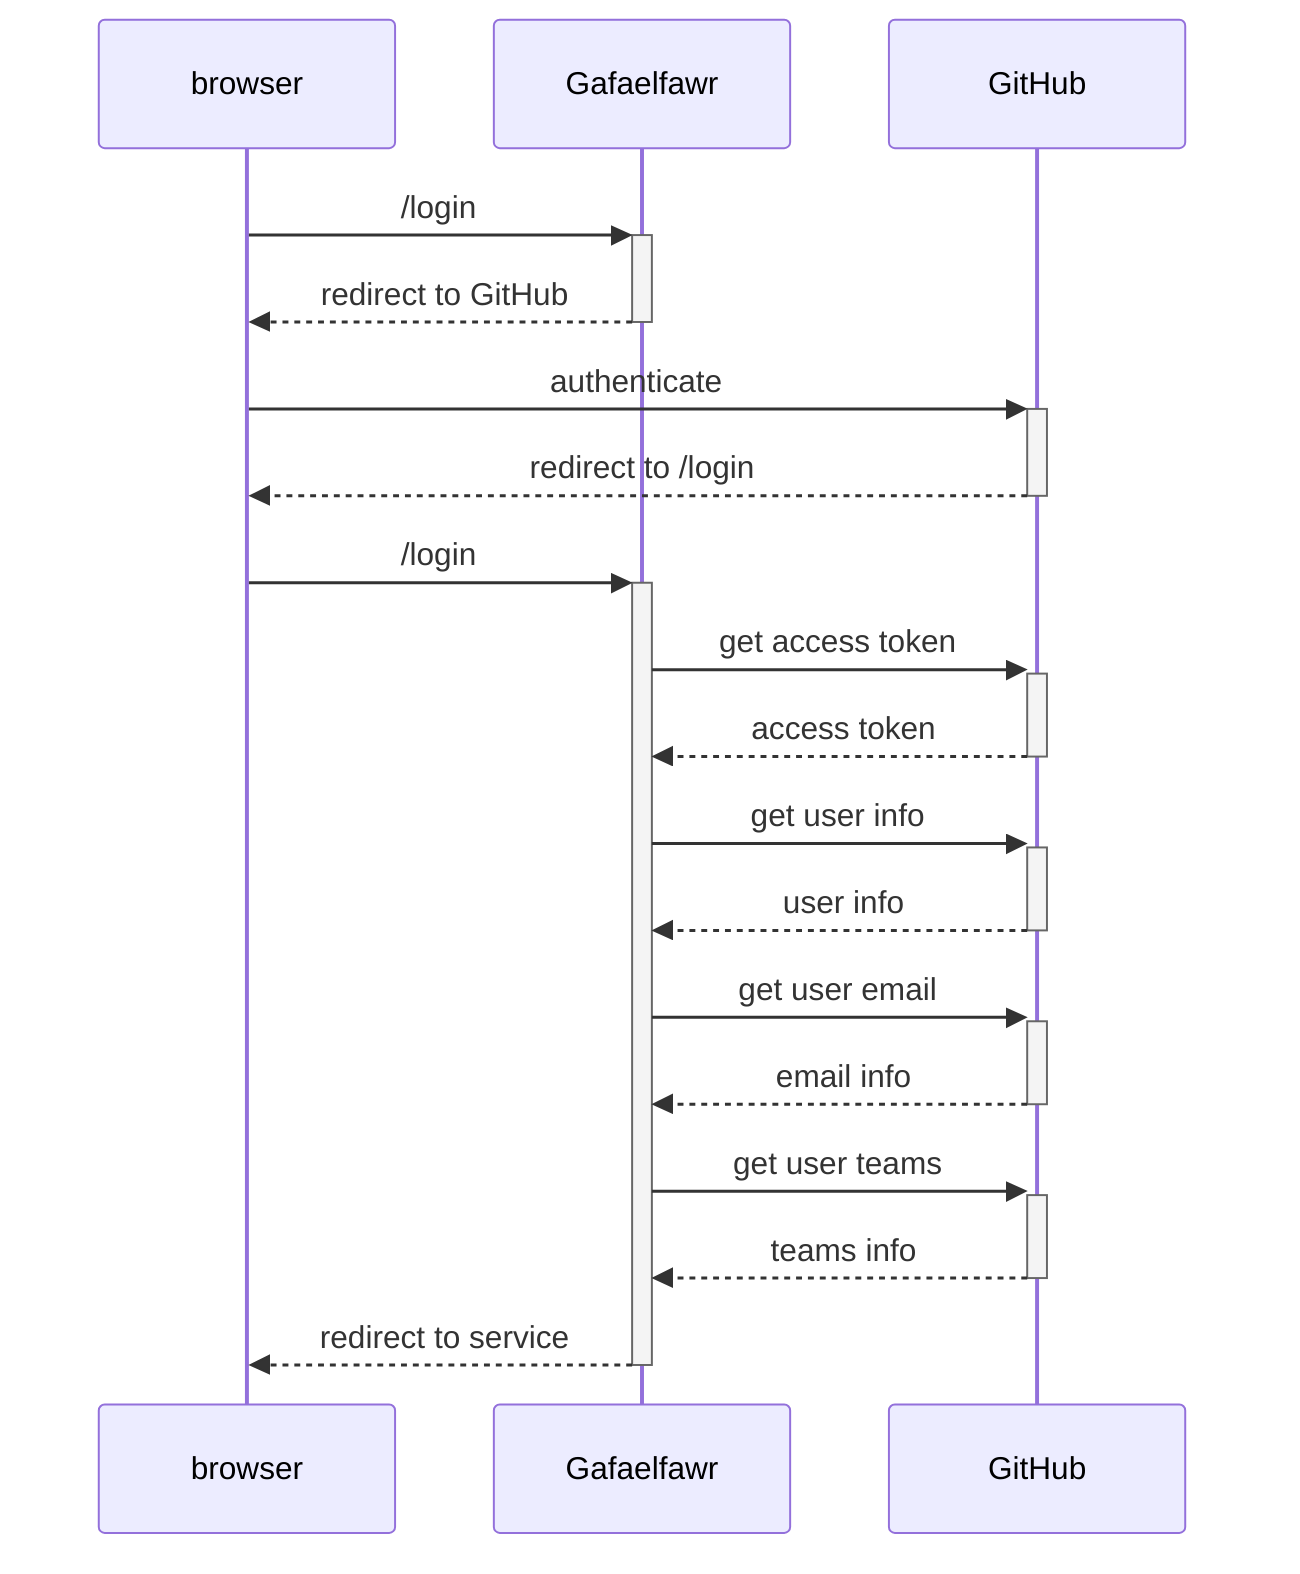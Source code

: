 sequenceDiagram
  browser->>+Gafaelfawr: /login
  Gafaelfawr-->>-browser: redirect to GitHub

  browser->>+GitHub: authenticate
  GitHub-->>-browser: redirect to /login

  browser->>+Gafaelfawr: /login
  Gafaelfawr->>+GitHub: get access token
  GitHub-->>-Gafaelfawr: access token
  Gafaelfawr->>+GitHub: get user info
  GitHub-->>-Gafaelfawr: user info
  Gafaelfawr->>+GitHub: get user email
  GitHub-->>-Gafaelfawr: email info
  Gafaelfawr->>+GitHub: get user teams
  GitHub-->>-Gafaelfawr: teams info
  Gafaelfawr-->>-browser: redirect to service